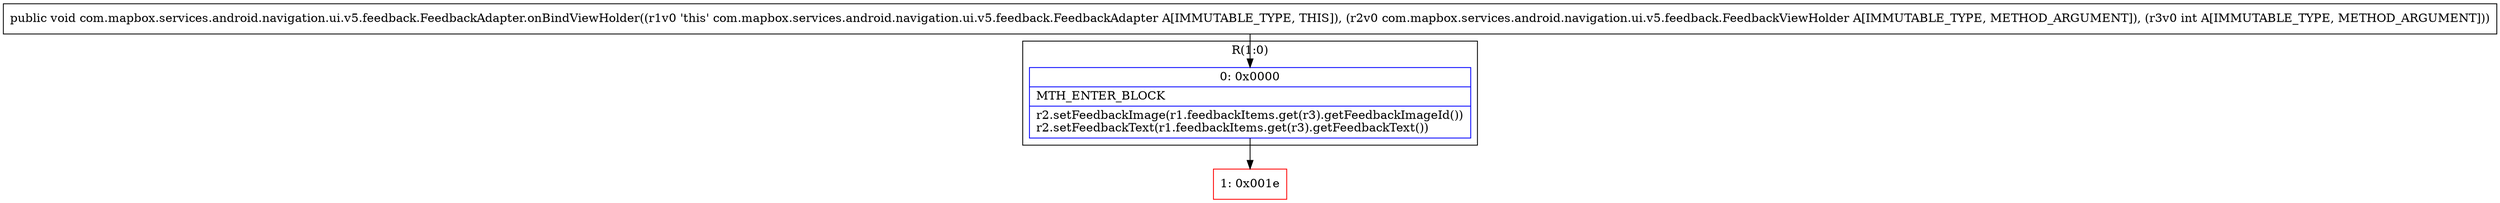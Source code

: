 digraph "CFG forcom.mapbox.services.android.navigation.ui.v5.feedback.FeedbackAdapter.onBindViewHolder(Lcom\/mapbox\/services\/android\/navigation\/ui\/v5\/feedback\/FeedbackViewHolder;I)V" {
subgraph cluster_Region_1140139647 {
label = "R(1:0)";
node [shape=record,color=blue];
Node_0 [shape=record,label="{0\:\ 0x0000|MTH_ENTER_BLOCK\l|r2.setFeedbackImage(r1.feedbackItems.get(r3).getFeedbackImageId())\lr2.setFeedbackText(r1.feedbackItems.get(r3).getFeedbackText())\l}"];
}
Node_1 [shape=record,color=red,label="{1\:\ 0x001e}"];
MethodNode[shape=record,label="{public void com.mapbox.services.android.navigation.ui.v5.feedback.FeedbackAdapter.onBindViewHolder((r1v0 'this' com.mapbox.services.android.navigation.ui.v5.feedback.FeedbackAdapter A[IMMUTABLE_TYPE, THIS]), (r2v0 com.mapbox.services.android.navigation.ui.v5.feedback.FeedbackViewHolder A[IMMUTABLE_TYPE, METHOD_ARGUMENT]), (r3v0 int A[IMMUTABLE_TYPE, METHOD_ARGUMENT])) }"];
MethodNode -> Node_0;
Node_0 -> Node_1;
}

